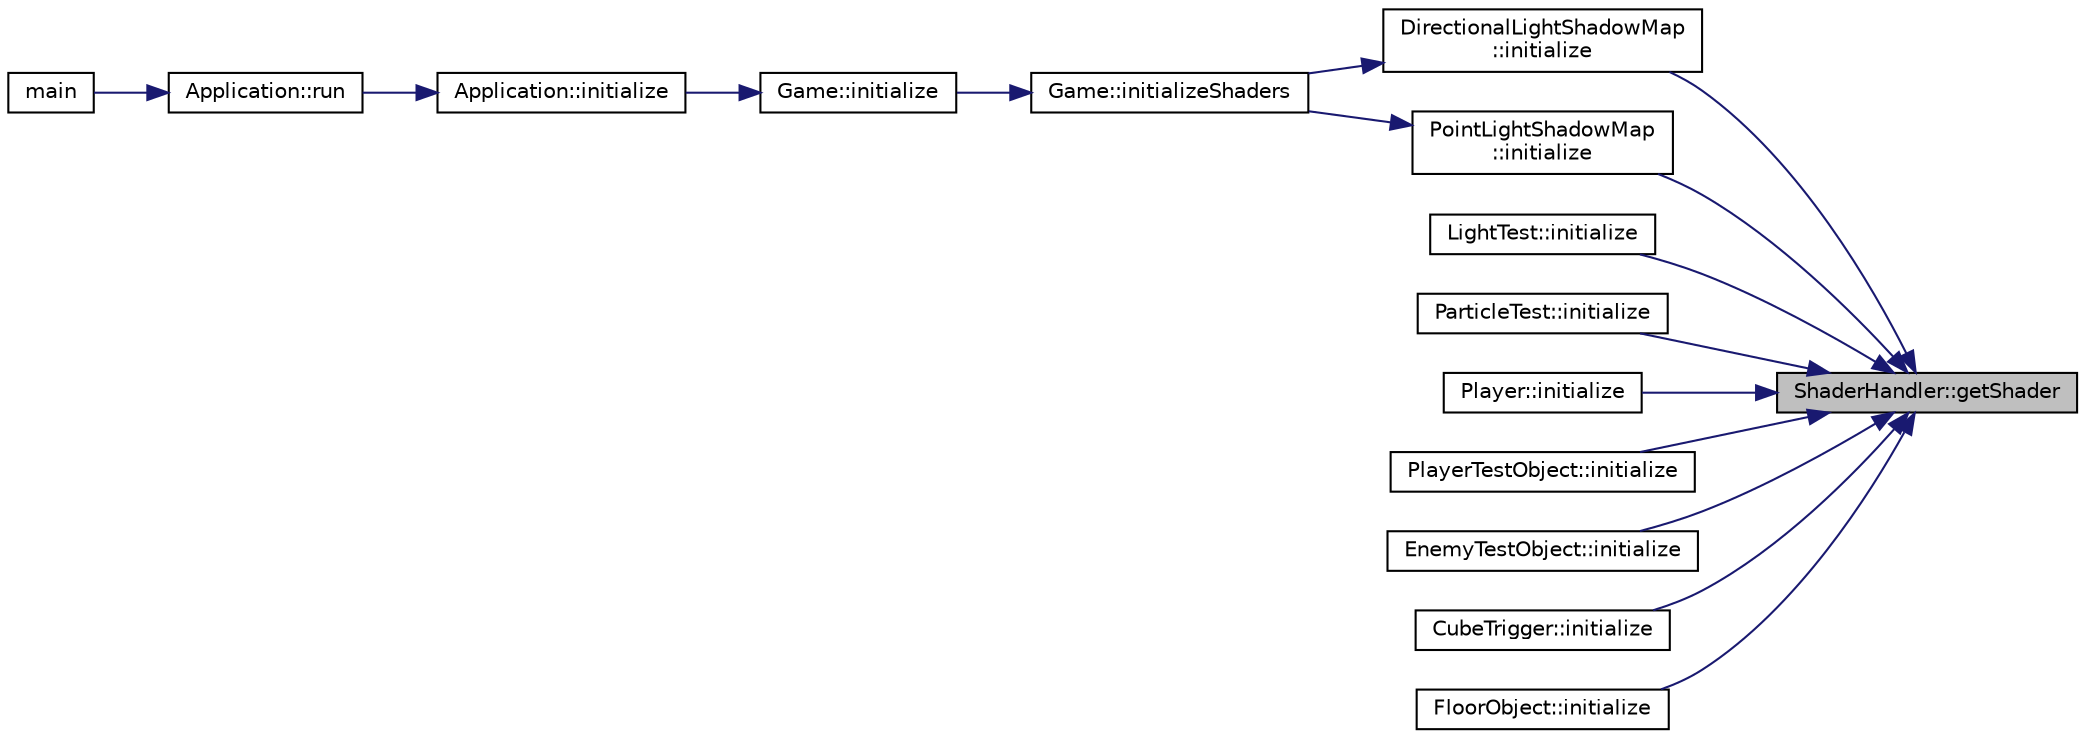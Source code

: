 digraph "ShaderHandler::getShader"
{
 // INTERACTIVE_SVG=YES
 // LATEX_PDF_SIZE
  edge [fontname="Helvetica",fontsize="10",labelfontname="Helvetica",labelfontsize="10"];
  node [fontname="Helvetica",fontsize="10",shape=record];
  rankdir="RL";
  Node1 [label="ShaderHandler::getShader",height=0.2,width=0.4,color="black", fillcolor="grey75", style="filled", fontcolor="black",tooltip=" "];
  Node1 -> Node2 [dir="back",color="midnightblue",fontsize="10",style="solid",fontname="Helvetica"];
  Node2 [label="DirectionalLightShadowMap\l::initialize",height=0.2,width=0.4,color="black", fillcolor="white", style="filled",URL="$dc/d22/class_directional_light_shadow_map.html#a03e2c232a0bc4595be80e4031be543aa",tooltip=" "];
  Node2 -> Node3 [dir="back",color="midnightblue",fontsize="10",style="solid",fontname="Helvetica"];
  Node3 [label="Game::initializeShaders",height=0.2,width=0.4,color="black", fillcolor="white", style="filled",URL="$dd/d1f/class_game.html#a0cd419405f5790feab89322cbb3f18ce",tooltip=" "];
  Node3 -> Node4 [dir="back",color="midnightblue",fontsize="10",style="solid",fontname="Helvetica"];
  Node4 [label="Game::initialize",height=0.2,width=0.4,color="black", fillcolor="white", style="filled",URL="$dd/d1f/class_game.html#a8986a201a654418cefe34ec28af1a22c",tooltip=" "];
  Node4 -> Node5 [dir="back",color="midnightblue",fontsize="10",style="solid",fontname="Helvetica"];
  Node5 [label="Application::initialize",height=0.2,width=0.4,color="black", fillcolor="white", style="filled",URL="$de/d6b/class_application.html#af431bce25717b04a78d4d0940ed6a92c",tooltip=" "];
  Node5 -> Node6 [dir="back",color="midnightblue",fontsize="10",style="solid",fontname="Helvetica"];
  Node6 [label="Application::run",height=0.2,width=0.4,color="black", fillcolor="white", style="filled",URL="$de/d6b/class_application.html#a68965449404743bf1add056784d6cf81",tooltip=" "];
  Node6 -> Node7 [dir="back",color="midnightblue",fontsize="10",style="solid",fontname="Helvetica"];
  Node7 [label="main",height=0.2,width=0.4,color="black", fillcolor="white", style="filled",URL="$d5/d12/_main_8cpp.html#a0ddf1224851353fc92bfbff6f499fa97",tooltip=" "];
  Node1 -> Node8 [dir="back",color="midnightblue",fontsize="10",style="solid",fontname="Helvetica"];
  Node8 [label="PointLightShadowMap\l::initialize",height=0.2,width=0.4,color="black", fillcolor="white", style="filled",URL="$d1/d18/class_point_light_shadow_map.html#ab74d70c7108207fcda5aeda08514b393",tooltip=" "];
  Node8 -> Node3 [dir="back",color="midnightblue",fontsize="10",style="solid",fontname="Helvetica"];
  Node1 -> Node9 [dir="back",color="midnightblue",fontsize="10",style="solid",fontname="Helvetica"];
  Node9 [label="LightTest::initialize",height=0.2,width=0.4,color="black", fillcolor="white", style="filled",URL="$d1/d45/class_light_test.html#acfa774548a0298d8240d5d73d20fe676",tooltip=" "];
  Node1 -> Node10 [dir="back",color="midnightblue",fontsize="10",style="solid",fontname="Helvetica"];
  Node10 [label="ParticleTest::initialize",height=0.2,width=0.4,color="black", fillcolor="white", style="filled",URL="$d7/dbc/class_particle_test.html#a2c80205ed7aa29e3cb9062ad803f4485",tooltip=" "];
  Node1 -> Node11 [dir="back",color="midnightblue",fontsize="10",style="solid",fontname="Helvetica"];
  Node11 [label="Player::initialize",height=0.2,width=0.4,color="black", fillcolor="white", style="filled",URL="$d8/d53/class_player.html#a74539e4ea62aea94ea420052bac78292",tooltip=" "];
  Node1 -> Node12 [dir="back",color="midnightblue",fontsize="10",style="solid",fontname="Helvetica"];
  Node12 [label="PlayerTestObject::initialize",height=0.2,width=0.4,color="black", fillcolor="white", style="filled",URL="$db/dd3/class_player_test_object.html#aac17d3bdbe3a909a7a873551fe90b6bb",tooltip=" "];
  Node1 -> Node13 [dir="back",color="midnightblue",fontsize="10",style="solid",fontname="Helvetica"];
  Node13 [label="EnemyTestObject::initialize",height=0.2,width=0.4,color="black", fillcolor="white", style="filled",URL="$da/d1b/class_enemy_test_object.html#a360c36ab9698fba8c384a6aa7816a7a2",tooltip=" "];
  Node1 -> Node14 [dir="back",color="midnightblue",fontsize="10",style="solid",fontname="Helvetica"];
  Node14 [label="CubeTrigger::initialize",height=0.2,width=0.4,color="black", fillcolor="white", style="filled",URL="$de/d20/class_cube_trigger.html#acd67037d7ab9aca5a6880824644f1cea",tooltip=" "];
  Node1 -> Node15 [dir="back",color="midnightblue",fontsize="10",style="solid",fontname="Helvetica"];
  Node15 [label="FloorObject::initialize",height=0.2,width=0.4,color="black", fillcolor="white", style="filled",URL="$da/d3c/class_floor_object.html#a5f324e5913659265a3ac615c8888c524",tooltip=" "];
}
